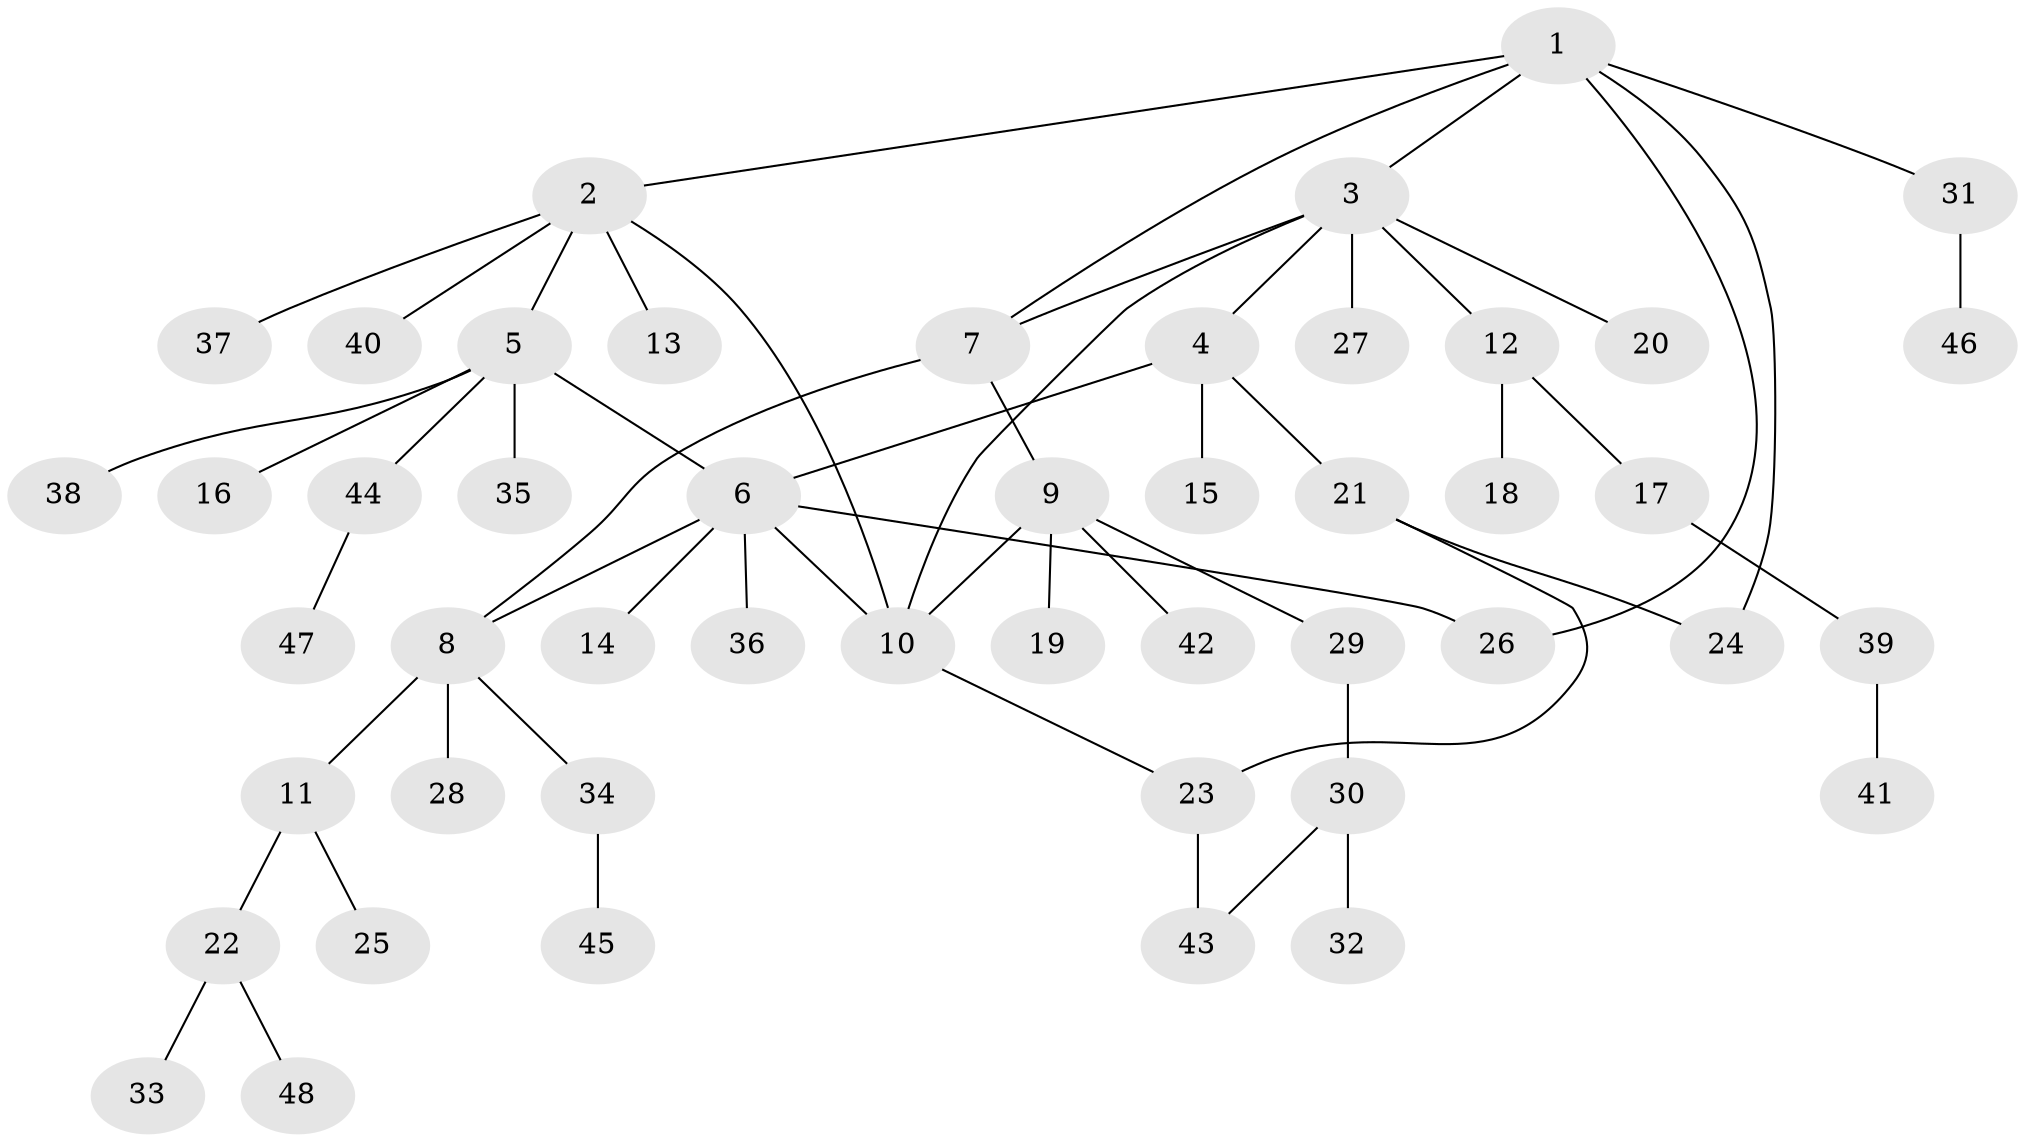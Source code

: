 // coarse degree distribution, {6: 0.13793103448275862, 5: 0.13793103448275862, 4: 0.06896551724137931, 2: 0.1724137931034483, 1: 0.4827586206896552}
// Generated by graph-tools (version 1.1) at 2025/52/03/04/25 22:52:42]
// undirected, 48 vertices, 57 edges
graph export_dot {
  node [color=gray90,style=filled];
  1;
  2;
  3;
  4;
  5;
  6;
  7;
  8;
  9;
  10;
  11;
  12;
  13;
  14;
  15;
  16;
  17;
  18;
  19;
  20;
  21;
  22;
  23;
  24;
  25;
  26;
  27;
  28;
  29;
  30;
  31;
  32;
  33;
  34;
  35;
  36;
  37;
  38;
  39;
  40;
  41;
  42;
  43;
  44;
  45;
  46;
  47;
  48;
  1 -- 2;
  1 -- 3;
  1 -- 7;
  1 -- 24;
  1 -- 26;
  1 -- 31;
  2 -- 5;
  2 -- 10;
  2 -- 13;
  2 -- 37;
  2 -- 40;
  3 -- 4;
  3 -- 7;
  3 -- 10;
  3 -- 12;
  3 -- 20;
  3 -- 27;
  4 -- 6;
  4 -- 15;
  4 -- 21;
  5 -- 6;
  5 -- 16;
  5 -- 35;
  5 -- 38;
  5 -- 44;
  6 -- 8;
  6 -- 10;
  6 -- 14;
  6 -- 26;
  6 -- 36;
  7 -- 8;
  7 -- 9;
  8 -- 11;
  8 -- 28;
  8 -- 34;
  9 -- 10;
  9 -- 19;
  9 -- 29;
  9 -- 42;
  10 -- 23;
  11 -- 22;
  11 -- 25;
  12 -- 17;
  12 -- 18;
  17 -- 39;
  21 -- 23;
  21 -- 24;
  22 -- 33;
  22 -- 48;
  23 -- 43;
  29 -- 30;
  30 -- 32;
  30 -- 43;
  31 -- 46;
  34 -- 45;
  39 -- 41;
  44 -- 47;
}
